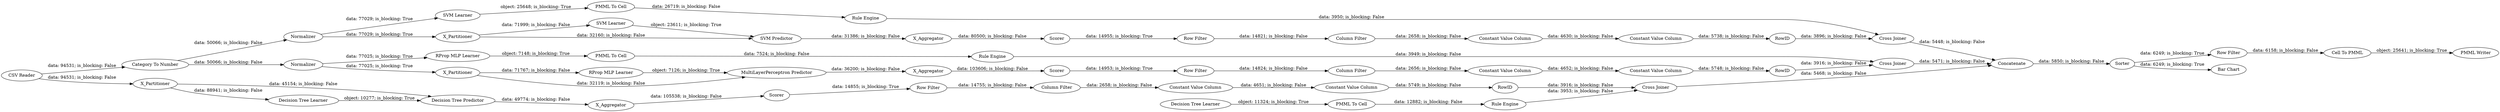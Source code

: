 digraph {
	"-3137633794049488009_34" [label="PMML To Cell"]
	"-4188490446497732613_60" [label=Concatenate]
	"9101809745633004327_294" [label="Column Filter"]
	"479844179042454516_39" [label="Cross Joiner"]
	"479844179042454516_41" [label=Scorer]
	"-3039098676153039292_290" [label="Constant Value Column"]
	"4990110668256731940_32" [label="MultiLayerPerceptron Predictor"]
	"4990110668256731940_40" [label=Scorer]
	"-2708174703325805146_292" [label="Constant Value Column"]
	"-7804965238214245077_38" [label="Cross Joiner"]
	"479844179042454516_7" [label=X_Aggregator]
	"-4188490446497732613_62" [label="CSV Reader"]
	"-7804965238214245077_32" [label="Decision Tree Predictor"]
	"4990110668256731940_2" [label=X_Partitioner]
	"4990110668256731940_7" [label=X_Aggregator]
	"-4188490446497732613_53" [label="Row Filter"]
	"-3039098676153039292_9" [label="Row Filter"]
	"-7804965238214245077_31" [label="Decision Tree Learner"]
	"830046091442761176_22" [label="PMML To Cell"]
	"479844179042454516_32" [label="SVM Predictor"]
	"-2708174703325805146_9" [label="Row Filter"]
	"-3039098676153039292_293" [label=RowID]
	"-2708174703325805146_294" [label="Column Filter"]
	"-4188490446497732613_61" [label="PMML Writer"]
	"-7804965238214245077_7" [label=X_Aggregator]
	"-2708174703325805146_290" [label="Constant Value Column"]
	"-2708174703325805146_293" [label=RowID]
	"479844179042454516_2" [label=X_Partitioner]
	"479844179042454516_31" [label="SVM Learner"]
	"-4188490446497732613_59" [label="Bar Chart"]
	"-3039098676153039292_294" [label="Column Filter"]
	"830046091442761176_35" [label="RProp MLP Learner"]
	"9101809745633004327_290" [label="Constant Value Column"]
	"-3137633794049488009_35" [label="Rule Engine"]
	"479844179042454516_40" [label=Normalizer]
	"-7804965238214245077_2" [label=X_Partitioner]
	"7037395406720920961_33" [label="Decision Tree Learner"]
	"-4188490446497732613_52" [label=Sorter]
	"9101809745633004327_293" [label=RowID]
	"4990110668256731940_38" [label="Cross Joiner"]
	"830046091442761176_34" [label="Rule Engine"]
	"-4188490446497732613_54" [label="Cell To PMML"]
	"7037395406720920961_28" [label="PMML To Cell"]
	"4990110668256731940_31" [label="RProp MLP Learner"]
	"-3039098676153039292_292" [label="Constant Value Column"]
	"-4188490446497732613_58" [label="Category To Number"]
	"7037395406720920961_34" [label="Rule Engine"]
	"-3137633794049488009_33" [label="SVM Learner"]
	"9101809745633004327_292" [label="Constant Value Column"]
	"-7804965238214245077_39" [label=Scorer]
	"9101809745633004327_9" [label="Row Filter"]
	"4990110668256731940_39" [label=Normalizer]
	"7037395406720920961_33" -> "7037395406720920961_28" [label="object: 11324; is_blocking: True"]
	"479844179042454516_2" -> "479844179042454516_32" [label="data: 32160; is_blocking: False"]
	"-2708174703325805146_294" -> "-2708174703325805146_290" [label="data: 2658; is_blocking: False"]
	"479844179042454516_41" -> "-2708174703325805146_9" [label="data: 14955; is_blocking: True"]
	"-7804965238214245077_38" -> "-4188490446497732613_60" [label="data: 5468; is_blocking: False"]
	"-4188490446497732613_62" -> "-7804965238214245077_2" [label="data: 94531; is_blocking: False"]
	"479844179042454516_39" -> "-4188490446497732613_60" [label="data: 5448; is_blocking: False"]
	"830046091442761176_22" -> "830046091442761176_34" [label="data: 7524; is_blocking: False"]
	"7037395406720920961_34" -> "-7804965238214245077_38" [label="data: 3953; is_blocking: False"]
	"-7804965238214245077_2" -> "-7804965238214245077_31" [label="data: 88941; is_blocking: False"]
	"9101809745633004327_294" -> "9101809745633004327_290" [label="data: 2658; is_blocking: False"]
	"479844179042454516_40" -> "479844179042454516_2" [label="data: 77029; is_blocking: True"]
	"-7804965238214245077_32" -> "-7804965238214245077_7" [label="data: 49774; is_blocking: False"]
	"4990110668256731940_32" -> "4990110668256731940_7" [label="data: 36200; is_blocking: False"]
	"9101809745633004327_292" -> "9101809745633004327_293" [label="data: 5749; is_blocking: False"]
	"4990110668256731940_39" -> "830046091442761176_35" [label="data: 77025; is_blocking: True"]
	"479844179042454516_2" -> "479844179042454516_31" [label="data: 71999; is_blocking: False"]
	"-7804965238214245077_7" -> "-7804965238214245077_39" [label="data: 105538; is_blocking: False"]
	"4990110668256731940_2" -> "4990110668256731940_31" [label="data: 71767; is_blocking: False"]
	"4990110668256731940_40" -> "-3039098676153039292_9" [label="data: 14953; is_blocking: True"]
	"-3137633794049488009_33" -> "-3137633794049488009_34" [label="object: 25648; is_blocking: True"]
	"-4188490446497732613_58" -> "479844179042454516_40" [label="data: 50066; is_blocking: False"]
	"-2708174703325805146_293" -> "479844179042454516_39" [label="data: 3896; is_blocking: False"]
	"7037395406720920961_28" -> "7037395406720920961_34" [label="data: 12882; is_blocking: False"]
	"-2708174703325805146_292" -> "-2708174703325805146_293" [label="data: 5738; is_blocking: False"]
	"-2708174703325805146_290" -> "-2708174703325805146_292" [label="data: 4630; is_blocking: False"]
	"479844179042454516_40" -> "-3137633794049488009_33" [label="data: 77029; is_blocking: True"]
	"-3039098676153039292_9" -> "-3039098676153039292_294" [label="data: 14824; is_blocking: False"]
	"-3039098676153039292_294" -> "-3039098676153039292_290" [label="data: 2656; is_blocking: False"]
	"-4188490446497732613_52" -> "-4188490446497732613_59" [label="data: 6249; is_blocking: True"]
	"4990110668256731940_39" -> "4990110668256731940_2" [label="data: 77025; is_blocking: True"]
	"-7804965238214245077_2" -> "-7804965238214245077_32" [label="data: 45154; is_blocking: False"]
	"479844179042454516_31" -> "479844179042454516_32" [label="object: 23611; is_blocking: True"]
	"9101809745633004327_290" -> "9101809745633004327_292" [label="data: 4651; is_blocking: False"]
	"-3039098676153039292_290" -> "-3039098676153039292_292" [label="data: 4652; is_blocking: False"]
	"-4188490446497732613_52" -> "-4188490446497732613_53" [label="data: 6249; is_blocking: True"]
	"-4188490446497732613_58" -> "4990110668256731940_39" [label="data: 50066; is_blocking: False"]
	"-3039098676153039292_292" -> "-3039098676153039292_293" [label="data: 5748; is_blocking: False"]
	"9101809745633004327_9" -> "9101809745633004327_294" [label="data: 14755; is_blocking: False"]
	"9101809745633004327_293" -> "-7804965238214245077_38" [label="data: 3916; is_blocking: False"]
	"-2708174703325805146_9" -> "-2708174703325805146_294" [label="data: 14821; is_blocking: False"]
	"-7804965238214245077_39" -> "9101809745633004327_9" [label="data: 14855; is_blocking: True"]
	"4990110668256731940_31" -> "4990110668256731940_32" [label="object: 7126; is_blocking: True"]
	"-4188490446497732613_60" -> "-4188490446497732613_52" [label="data: 5850; is_blocking: False"]
	"479844179042454516_7" -> "479844179042454516_41" [label="data: 80500; is_blocking: False"]
	"479844179042454516_32" -> "479844179042454516_7" [label="data: 31386; is_blocking: False"]
	"4990110668256731940_7" -> "4990110668256731940_40" [label="data: 103606; is_blocking: False"]
	"-3137633794049488009_34" -> "-3137633794049488009_35" [label="data: 26719; is_blocking: False"]
	"-4188490446497732613_54" -> "-4188490446497732613_61" [label="object: 25641; is_blocking: True"]
	"-3039098676153039292_293" -> "4990110668256731940_38" [label="data: 3916; is_blocking: False"]
	"-7804965238214245077_31" -> "-7804965238214245077_32" [label="object: 10277; is_blocking: True"]
	"4990110668256731940_2" -> "4990110668256731940_32" [label="data: 32119; is_blocking: False"]
	"830046091442761176_34" -> "4990110668256731940_38" [label="data: 3949; is_blocking: False"]
	"4990110668256731940_38" -> "-4188490446497732613_60" [label="data: 5471; is_blocking: False"]
	"-4188490446497732613_53" -> "-4188490446497732613_54" [label="data: 6158; is_blocking: False"]
	"-4188490446497732613_62" -> "-4188490446497732613_58" [label="data: 94531; is_blocking: False"]
	"830046091442761176_35" -> "830046091442761176_22" [label="object: 7148; is_blocking: True"]
	"-3137633794049488009_35" -> "479844179042454516_39" [label="data: 3950; is_blocking: False"]
	rankdir=LR
}
